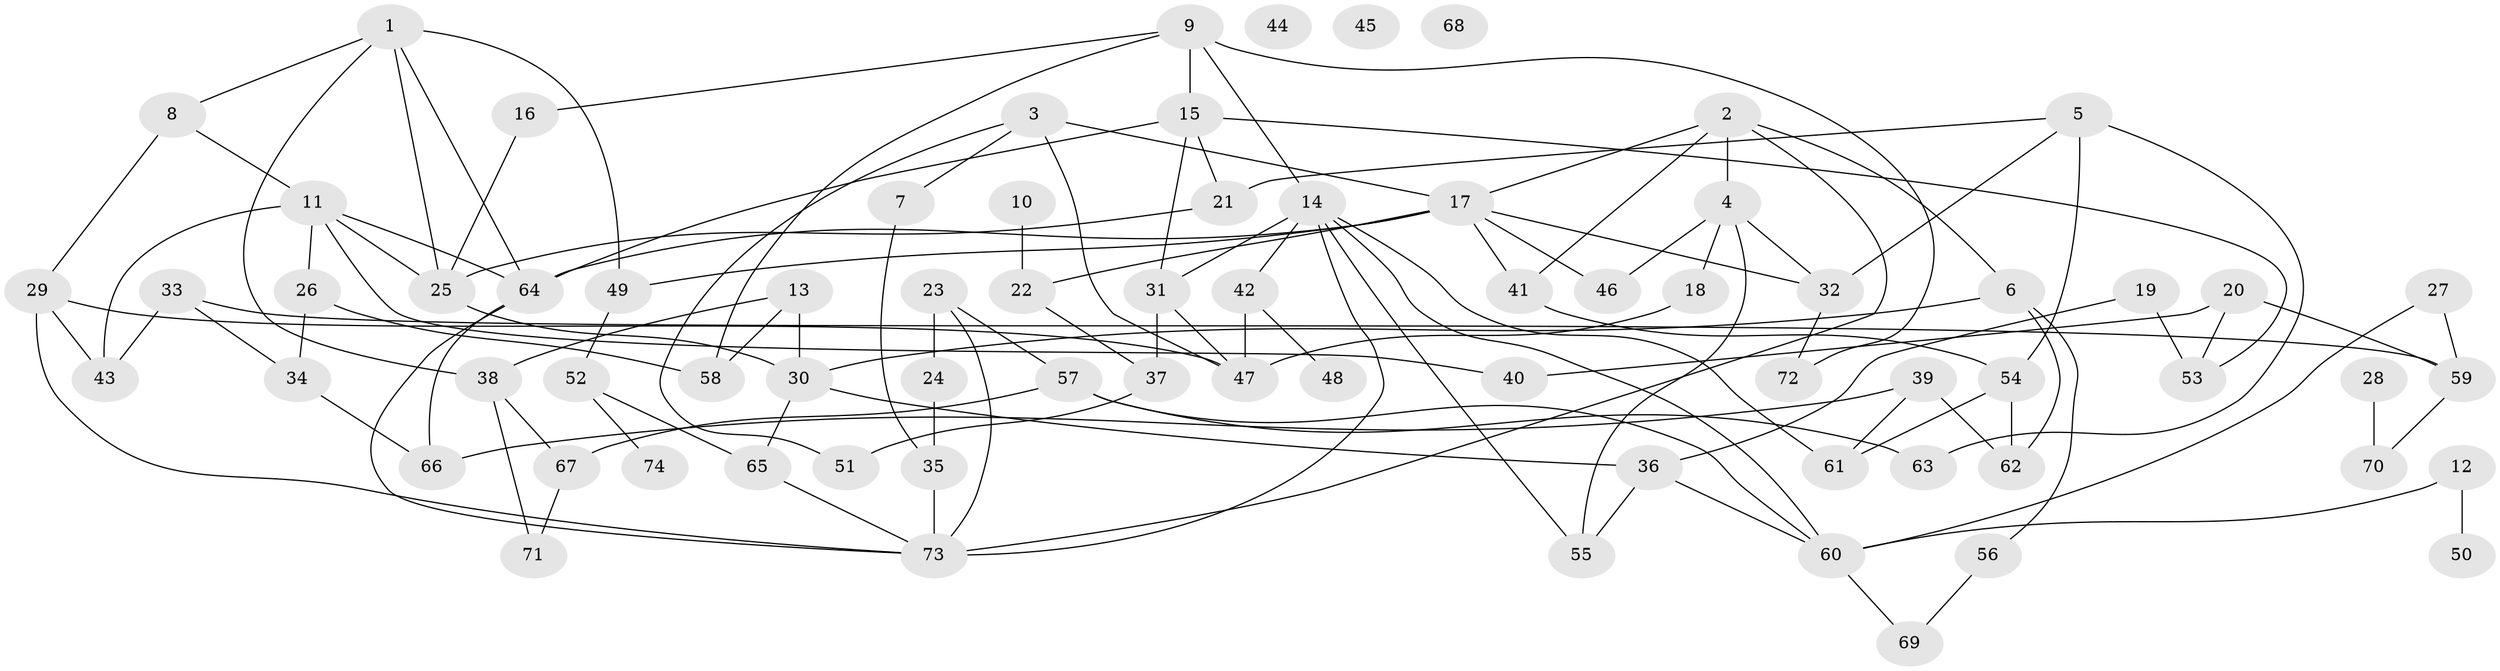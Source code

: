 // coarse degree distribution, {8: 0.08823529411764706, 2: 0.14705882352941177, 5: 0.11764705882352941, 7: 0.08823529411764706, 4: 0.17647058823529413, 3: 0.20588235294117646, 6: 0.08823529411764706, 1: 0.058823529411764705, 12: 0.029411764705882353}
// Generated by graph-tools (version 1.1) at 2025/35/03/04/25 23:35:43]
// undirected, 74 vertices, 118 edges
graph export_dot {
  node [color=gray90,style=filled];
  1;
  2;
  3;
  4;
  5;
  6;
  7;
  8;
  9;
  10;
  11;
  12;
  13;
  14;
  15;
  16;
  17;
  18;
  19;
  20;
  21;
  22;
  23;
  24;
  25;
  26;
  27;
  28;
  29;
  30;
  31;
  32;
  33;
  34;
  35;
  36;
  37;
  38;
  39;
  40;
  41;
  42;
  43;
  44;
  45;
  46;
  47;
  48;
  49;
  50;
  51;
  52;
  53;
  54;
  55;
  56;
  57;
  58;
  59;
  60;
  61;
  62;
  63;
  64;
  65;
  66;
  67;
  68;
  69;
  70;
  71;
  72;
  73;
  74;
  1 -- 8;
  1 -- 25;
  1 -- 38;
  1 -- 49;
  1 -- 64;
  2 -- 4;
  2 -- 6;
  2 -- 17;
  2 -- 41;
  2 -- 73;
  3 -- 7;
  3 -- 17;
  3 -- 47;
  3 -- 51;
  4 -- 18;
  4 -- 32;
  4 -- 46;
  4 -- 55;
  5 -- 21;
  5 -- 32;
  5 -- 54;
  5 -- 63;
  6 -- 30;
  6 -- 56;
  6 -- 62;
  7 -- 35;
  8 -- 11;
  8 -- 29;
  9 -- 14;
  9 -- 15;
  9 -- 16;
  9 -- 58;
  9 -- 72;
  10 -- 22;
  11 -- 25;
  11 -- 26;
  11 -- 40;
  11 -- 43;
  11 -- 64;
  12 -- 50;
  12 -- 60;
  13 -- 30;
  13 -- 38;
  13 -- 58;
  14 -- 31;
  14 -- 42;
  14 -- 55;
  14 -- 60;
  14 -- 61;
  14 -- 73;
  15 -- 21;
  15 -- 31;
  15 -- 53;
  15 -- 64;
  16 -- 25;
  17 -- 22;
  17 -- 32;
  17 -- 41;
  17 -- 46;
  17 -- 49;
  17 -- 64;
  18 -- 47;
  19 -- 36;
  19 -- 53;
  20 -- 40;
  20 -- 53;
  20 -- 59;
  21 -- 25;
  22 -- 37;
  23 -- 24;
  23 -- 57;
  23 -- 73;
  24 -- 35;
  25 -- 30;
  26 -- 34;
  26 -- 58;
  27 -- 59;
  27 -- 60;
  28 -- 70;
  29 -- 43;
  29 -- 47;
  29 -- 73;
  30 -- 36;
  30 -- 65;
  31 -- 37;
  31 -- 47;
  32 -- 72;
  33 -- 34;
  33 -- 43;
  33 -- 59;
  34 -- 66;
  35 -- 73;
  36 -- 55;
  36 -- 60;
  37 -- 51;
  38 -- 67;
  38 -- 71;
  39 -- 61;
  39 -- 62;
  39 -- 66;
  41 -- 54;
  42 -- 47;
  42 -- 48;
  49 -- 52;
  52 -- 65;
  52 -- 74;
  54 -- 61;
  54 -- 62;
  56 -- 69;
  57 -- 60;
  57 -- 63;
  57 -- 67;
  59 -- 70;
  60 -- 69;
  64 -- 66;
  64 -- 73;
  65 -- 73;
  67 -- 71;
}
